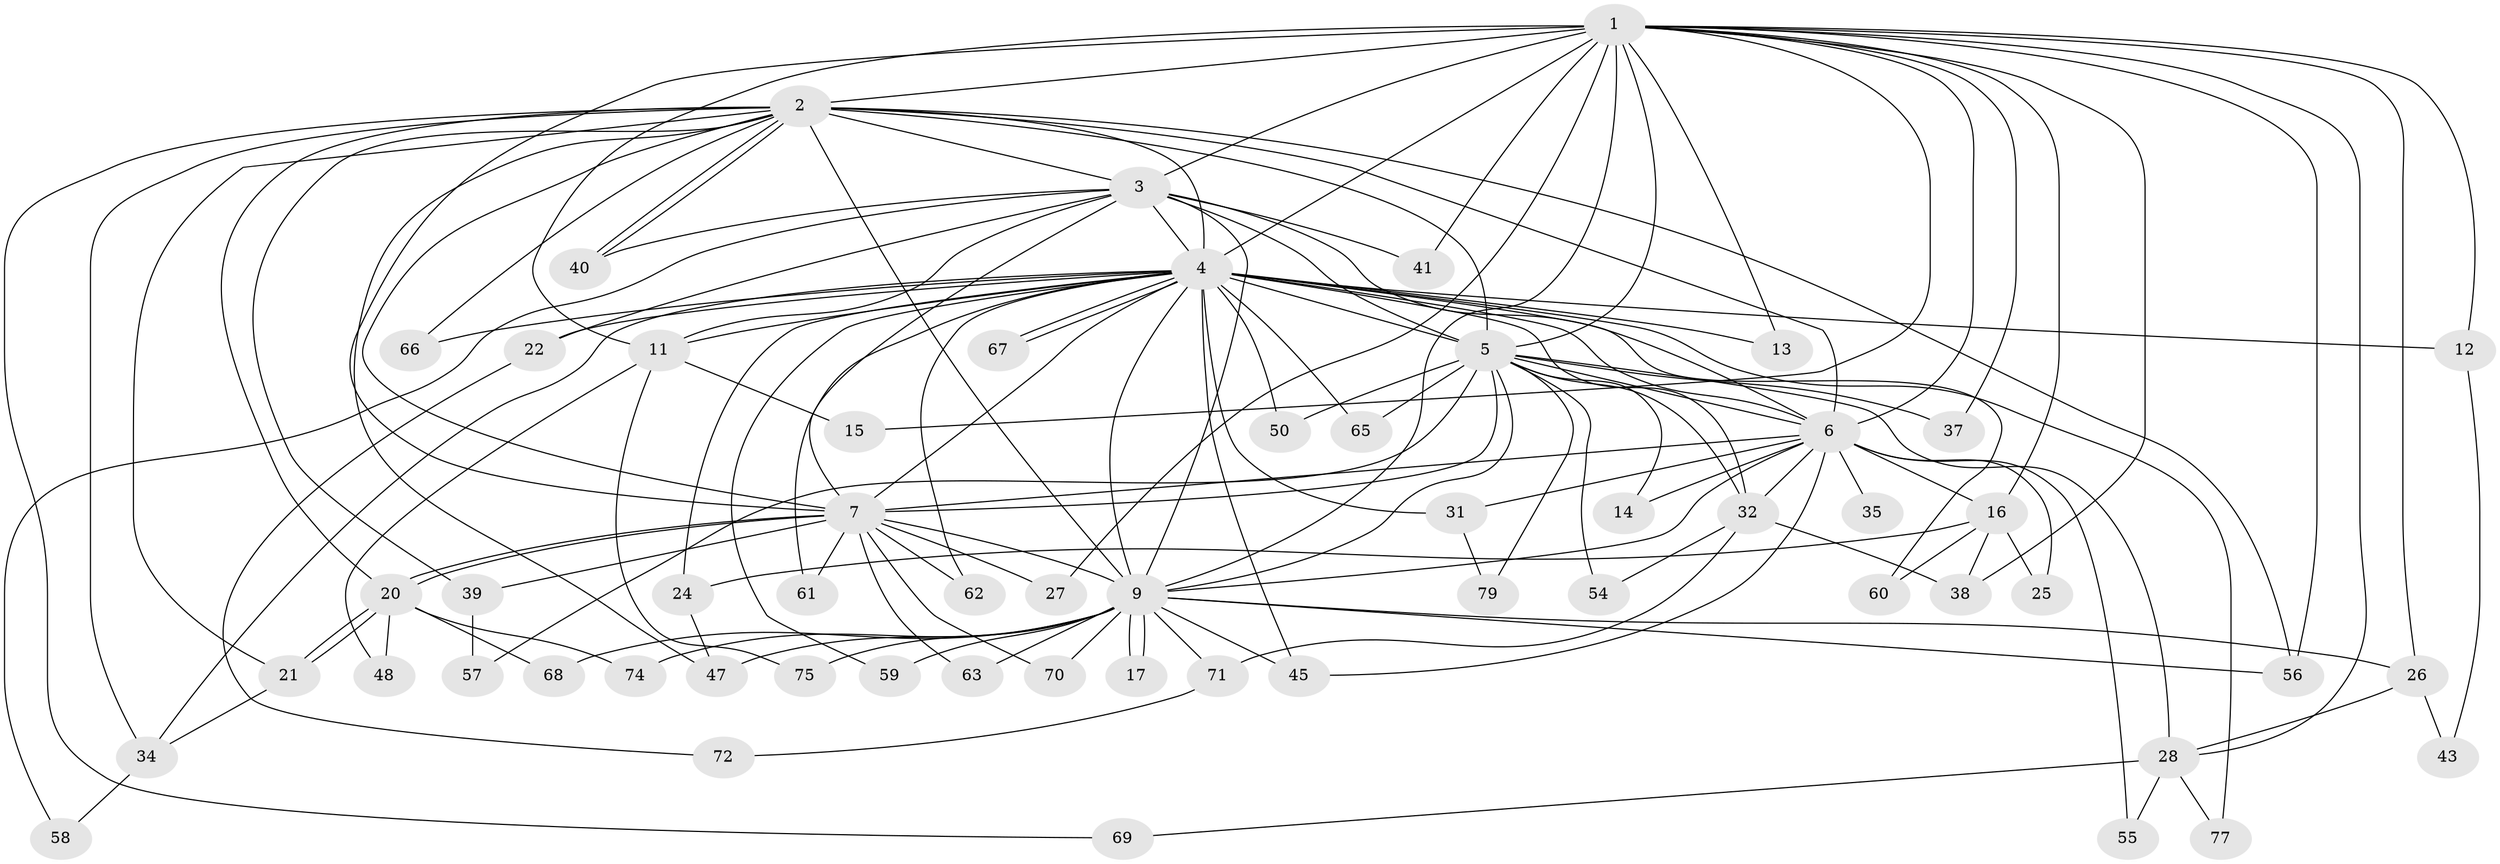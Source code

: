 // Generated by graph-tools (version 1.1) at 2025/23/03/03/25 07:23:36]
// undirected, 59 vertices, 140 edges
graph export_dot {
graph [start="1"]
  node [color=gray90,style=filled];
  1 [super="+10"];
  2 [super="+51"];
  3 [super="+19"];
  4 [super="+8"];
  5 [super="+29"];
  6 [super="+30"];
  7 [super="+36"];
  9 [super="+23"];
  11 [super="+18"];
  12;
  13;
  14;
  15;
  16;
  17;
  20 [super="+78"];
  21 [super="+53"];
  22 [super="+46"];
  24;
  25;
  26;
  27;
  28 [super="+44"];
  31;
  32 [super="+33"];
  34 [super="+42"];
  35;
  37;
  38 [super="+52"];
  39;
  40 [super="+49"];
  41;
  43;
  45 [super="+73"];
  47 [super="+76"];
  48;
  50;
  54;
  55;
  56 [super="+64"];
  57;
  58;
  59;
  60;
  61;
  62;
  63;
  65;
  66;
  67;
  68;
  69;
  70;
  71;
  72;
  74;
  75;
  77;
  79;
  1 -- 2 [weight=2];
  1 -- 3 [weight=2];
  1 -- 4 [weight=4];
  1 -- 5 [weight=2];
  1 -- 6 [weight=2];
  1 -- 7 [weight=2];
  1 -- 9 [weight=2];
  1 -- 12;
  1 -- 15;
  1 -- 37;
  1 -- 41;
  1 -- 13;
  1 -- 16;
  1 -- 56;
  1 -- 26;
  1 -- 27;
  1 -- 28;
  1 -- 11;
  1 -- 38;
  2 -- 3;
  2 -- 4 [weight=2];
  2 -- 5;
  2 -- 6 [weight=2];
  2 -- 7;
  2 -- 9;
  2 -- 34;
  2 -- 39;
  2 -- 40;
  2 -- 40;
  2 -- 56;
  2 -- 66;
  2 -- 69;
  2 -- 21;
  2 -- 20;
  2 -- 47;
  3 -- 4 [weight=2];
  3 -- 5;
  3 -- 6 [weight=2];
  3 -- 7;
  3 -- 9;
  3 -- 11;
  3 -- 22;
  3 -- 41;
  3 -- 58;
  3 -- 40;
  4 -- 5 [weight=2];
  4 -- 6 [weight=3];
  4 -- 7 [weight=2];
  4 -- 9 [weight=2];
  4 -- 12;
  4 -- 22 [weight=2];
  4 -- 24;
  4 -- 45;
  4 -- 59;
  4 -- 60;
  4 -- 62;
  4 -- 66;
  4 -- 67;
  4 -- 67;
  4 -- 65;
  4 -- 11;
  4 -- 13;
  4 -- 77;
  4 -- 31;
  4 -- 32;
  4 -- 50;
  4 -- 61;
  4 -- 34;
  5 -- 6;
  5 -- 7;
  5 -- 9;
  5 -- 14 [weight=2];
  5 -- 37;
  5 -- 50;
  5 -- 54;
  5 -- 57;
  5 -- 65;
  5 -- 79;
  5 -- 28;
  5 -- 32;
  6 -- 7;
  6 -- 9 [weight=2];
  6 -- 14;
  6 -- 16;
  6 -- 25;
  6 -- 31;
  6 -- 32;
  6 -- 35 [weight=2];
  6 -- 55;
  6 -- 45;
  7 -- 9 [weight=2];
  7 -- 20;
  7 -- 20;
  7 -- 27;
  7 -- 39;
  7 -- 61;
  7 -- 62;
  7 -- 63;
  7 -- 70;
  9 -- 17;
  9 -- 17;
  9 -- 45;
  9 -- 47;
  9 -- 59;
  9 -- 63;
  9 -- 68;
  9 -- 70;
  9 -- 74;
  9 -- 71;
  9 -- 26;
  9 -- 75;
  9 -- 56;
  11 -- 15;
  11 -- 48;
  11 -- 75;
  12 -- 43;
  16 -- 24;
  16 -- 25;
  16 -- 38;
  16 -- 60;
  20 -- 21;
  20 -- 21;
  20 -- 48;
  20 -- 68;
  20 -- 74;
  21 -- 34;
  22 -- 72;
  24 -- 47;
  26 -- 28;
  26 -- 43;
  28 -- 69;
  28 -- 55;
  28 -- 77;
  31 -- 79;
  32 -- 38;
  32 -- 54;
  32 -- 71;
  34 -- 58;
  39 -- 57;
  71 -- 72;
}

